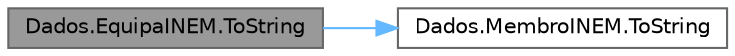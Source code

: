 digraph "Dados.EquipaINEM.ToString"
{
 // LATEX_PDF_SIZE
  bgcolor="transparent";
  edge [fontname=Helvetica,fontsize=10,labelfontname=Helvetica,labelfontsize=10];
  node [fontname=Helvetica,fontsize=10,shape=box,height=0.2,width=0.4];
  rankdir="LR";
  Node1 [id="Node000001",label="Dados.EquipaINEM.ToString",height=0.2,width=0.4,color="gray40", fillcolor="grey60", style="filled", fontcolor="black",tooltip="Funcao que transforma a equipa de INEM em texto."];
  Node1 -> Node2 [id="edge1_Node000001_Node000002",color="steelblue1",style="solid",tooltip=" "];
  Node2 [id="Node000002",label="Dados.MembroINEM.ToString",height=0.2,width=0.4,color="grey40", fillcolor="white", style="filled",URL="$class_dados_1_1_membro_i_n_e_m.html#a61a7a633cb63f2eb799c08d2c218d389",tooltip="Funcao que transforma o objeto MembroINEM em texto."];
}
